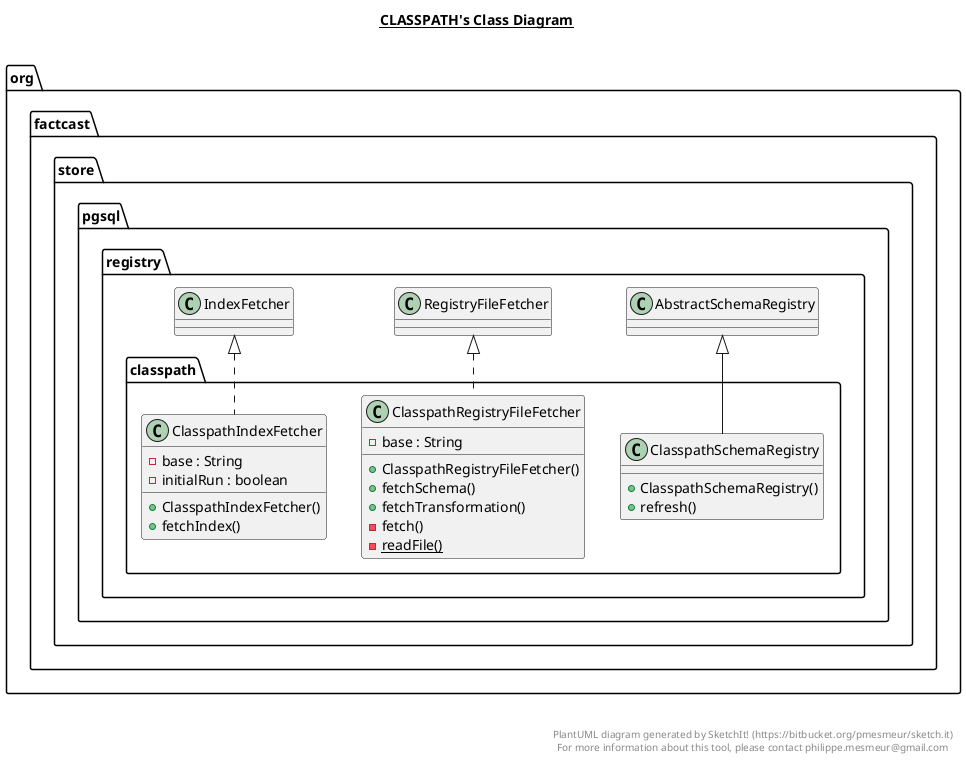 @startuml

title __CLASSPATH's Class Diagram__\n

  namespace org.factcast.store.pgsql {
    namespace registry {
      namespace classpath {
        class org.factcast.store.pgsql.registry.classpath.ClasspathIndexFetcher {
            - base : String
            - initialRun : boolean
            + ClasspathIndexFetcher()
            + fetchIndex()
        }
      }
    }
  }
  

  namespace org.factcast.store.pgsql {
    namespace registry {
      namespace classpath {
        class org.factcast.store.pgsql.registry.classpath.ClasspathRegistryFileFetcher {
            - base : String
            + ClasspathRegistryFileFetcher()
            + fetchSchema()
            + fetchTransformation()
            - fetch()
            {static} - readFile()
        }
      }
    }
  }
  

  namespace org.factcast.store.pgsql {
    namespace registry {
      namespace classpath {
        class org.factcast.store.pgsql.registry.classpath.ClasspathSchemaRegistry {
            + ClasspathSchemaRegistry()
            + refresh()
        }
      }
    }
  }
  

  org.factcast.store.pgsql.registry.classpath.ClasspathIndexFetcher .up.|> org.factcast.store.pgsql.registry.IndexFetcher
  org.factcast.store.pgsql.registry.classpath.ClasspathRegistryFileFetcher .up.|> org.factcast.store.pgsql.registry.RegistryFileFetcher
  org.factcast.store.pgsql.registry.classpath.ClasspathSchemaRegistry -up-|> org.factcast.store.pgsql.registry.AbstractSchemaRegistry


right footer


PlantUML diagram generated by SketchIt! (https://bitbucket.org/pmesmeur/sketch.it)
For more information about this tool, please contact philippe.mesmeur@gmail.com
endfooter

@enduml
